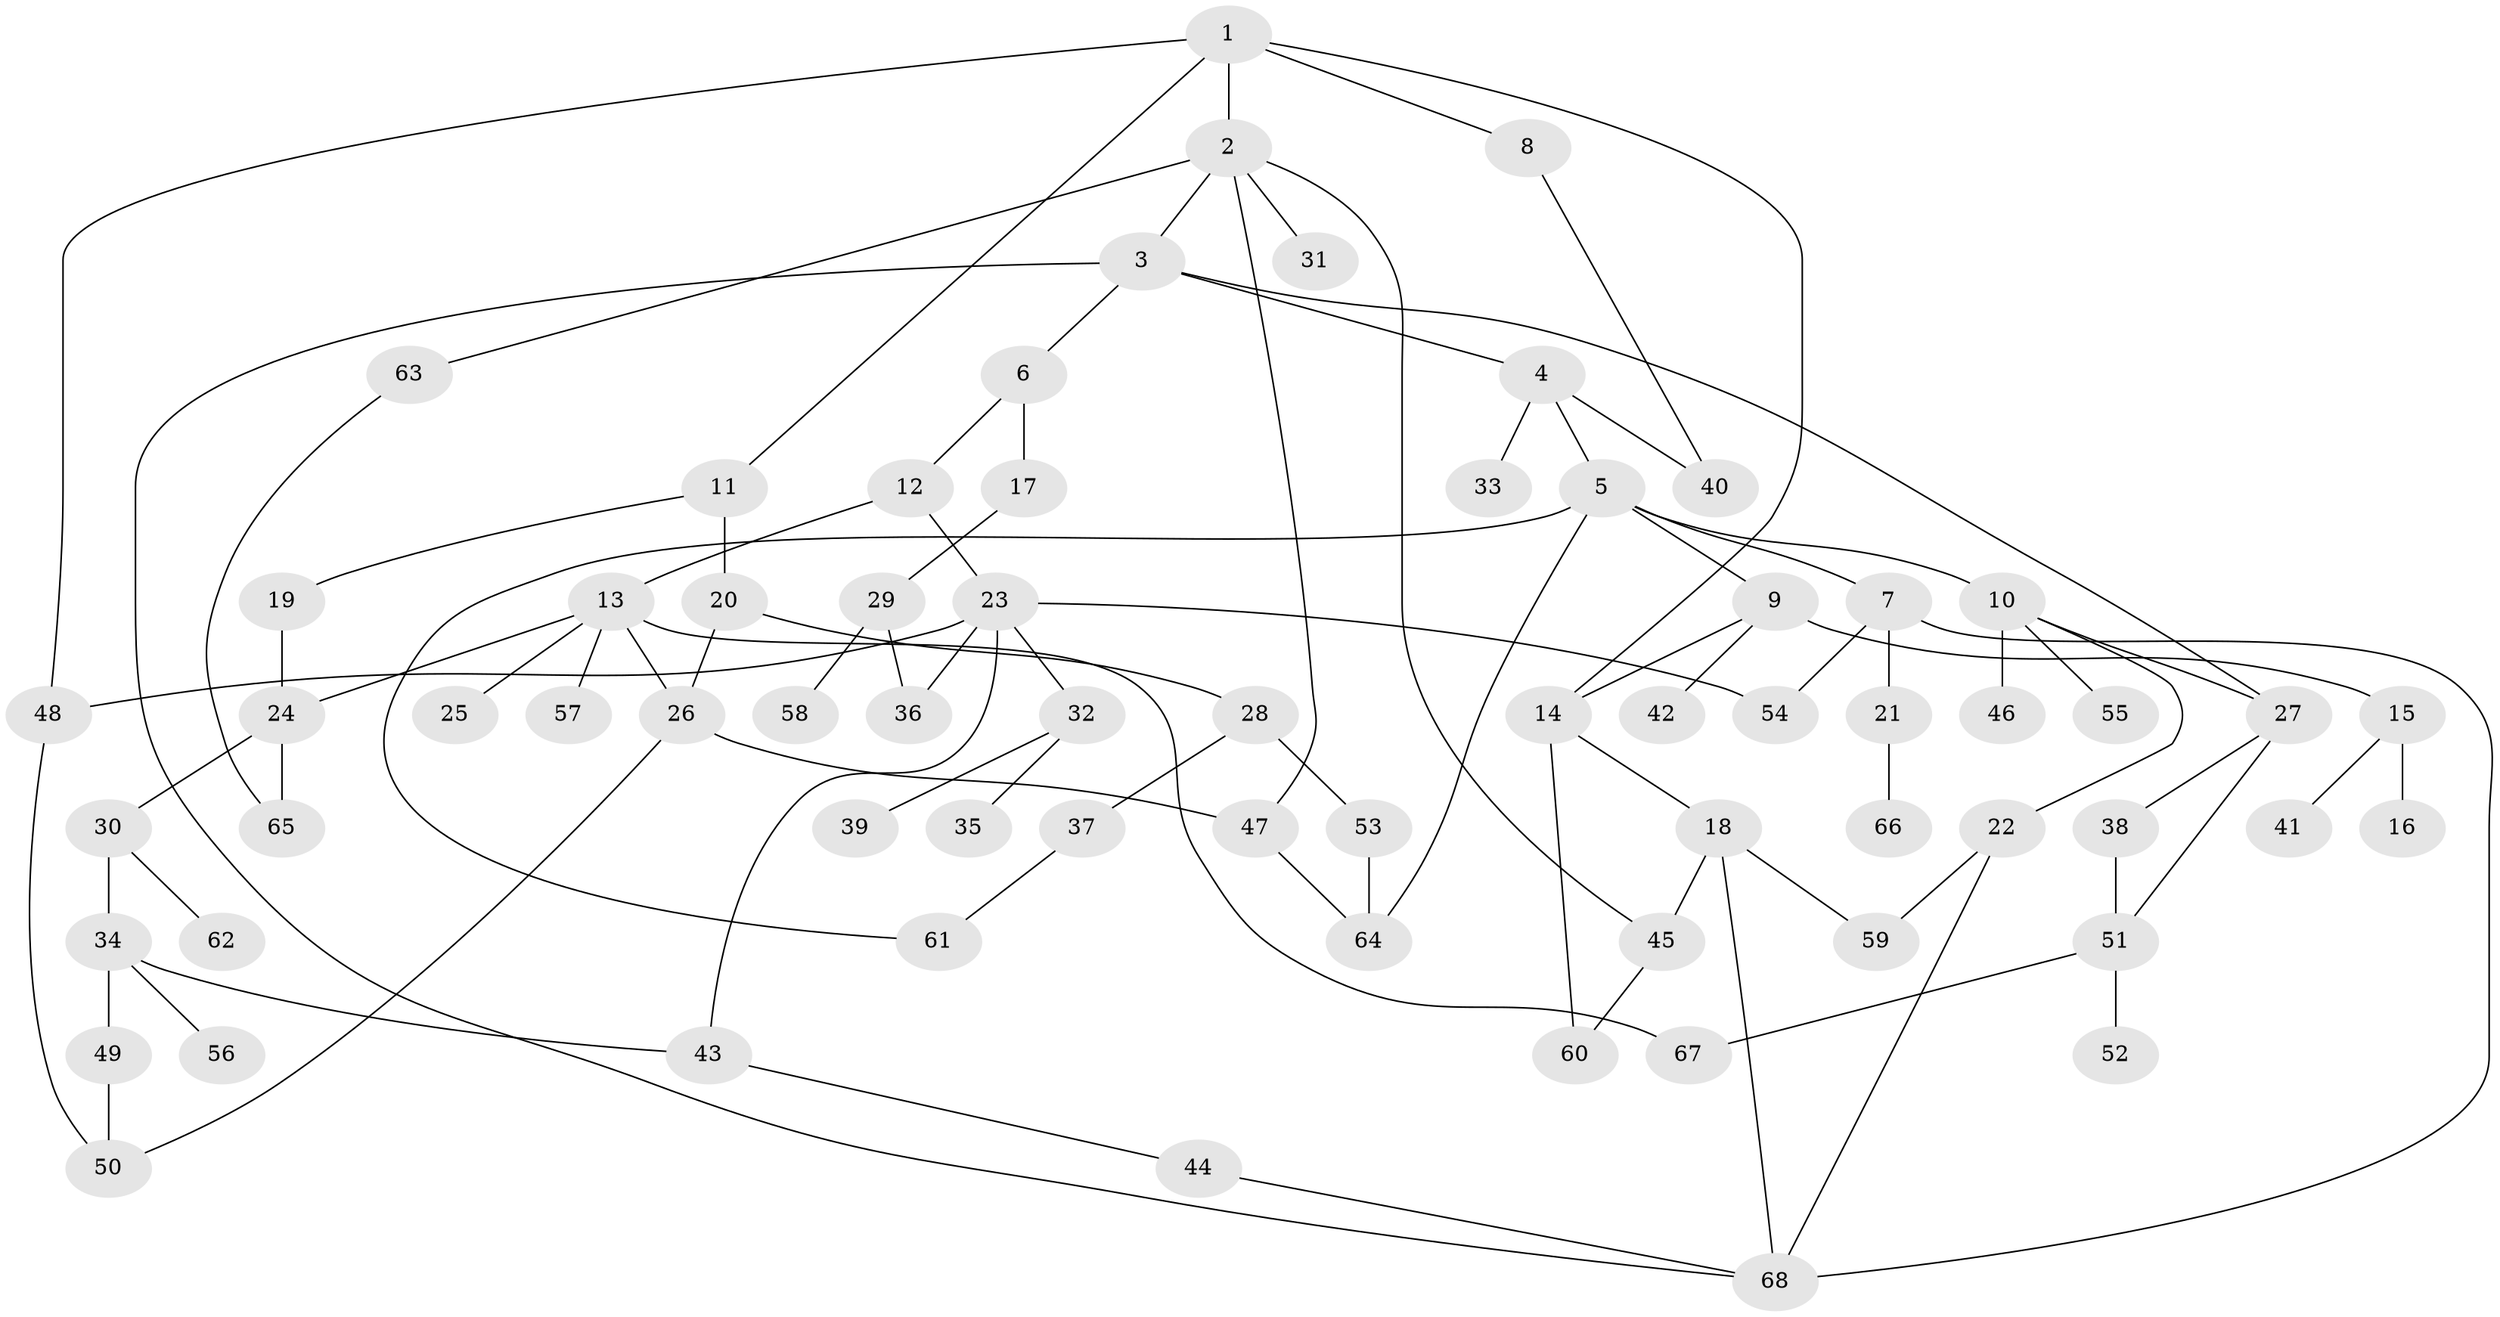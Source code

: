 // Generated by graph-tools (version 1.1) at 2025/10/02/27/25 16:10:53]
// undirected, 68 vertices, 92 edges
graph export_dot {
graph [start="1"]
  node [color=gray90,style=filled];
  1;
  2;
  3;
  4;
  5;
  6;
  7;
  8;
  9;
  10;
  11;
  12;
  13;
  14;
  15;
  16;
  17;
  18;
  19;
  20;
  21;
  22;
  23;
  24;
  25;
  26;
  27;
  28;
  29;
  30;
  31;
  32;
  33;
  34;
  35;
  36;
  37;
  38;
  39;
  40;
  41;
  42;
  43;
  44;
  45;
  46;
  47;
  48;
  49;
  50;
  51;
  52;
  53;
  54;
  55;
  56;
  57;
  58;
  59;
  60;
  61;
  62;
  63;
  64;
  65;
  66;
  67;
  68;
  1 -- 2;
  1 -- 8;
  1 -- 11;
  1 -- 14;
  1 -- 48;
  2 -- 3;
  2 -- 31;
  2 -- 45;
  2 -- 63;
  2 -- 47;
  3 -- 4;
  3 -- 6;
  3 -- 27;
  3 -- 68;
  4 -- 5;
  4 -- 33;
  4 -- 40;
  5 -- 7;
  5 -- 9;
  5 -- 10;
  5 -- 61;
  5 -- 64;
  6 -- 12;
  6 -- 17;
  7 -- 21;
  7 -- 54;
  7 -- 68;
  8 -- 40;
  9 -- 15;
  9 -- 42;
  9 -- 14;
  10 -- 22;
  10 -- 27;
  10 -- 46;
  10 -- 55;
  11 -- 19;
  11 -- 20;
  12 -- 13;
  12 -- 23;
  13 -- 25;
  13 -- 57;
  13 -- 67;
  13 -- 24;
  13 -- 26;
  14 -- 18;
  14 -- 60;
  15 -- 16;
  15 -- 41;
  17 -- 29;
  18 -- 59;
  18 -- 45;
  18 -- 68;
  19 -- 24;
  20 -- 26;
  20 -- 28;
  21 -- 66;
  22 -- 68;
  22 -- 59;
  23 -- 32;
  23 -- 48;
  23 -- 54;
  23 -- 43;
  23 -- 36;
  24 -- 30;
  24 -- 65;
  26 -- 47;
  26 -- 50;
  27 -- 38;
  27 -- 51;
  28 -- 37;
  28 -- 53;
  29 -- 36;
  29 -- 58;
  30 -- 34;
  30 -- 62;
  32 -- 35;
  32 -- 39;
  34 -- 43;
  34 -- 49;
  34 -- 56;
  37 -- 61;
  38 -- 51;
  43 -- 44;
  44 -- 68;
  45 -- 60;
  47 -- 64;
  48 -- 50;
  49 -- 50;
  51 -- 52;
  51 -- 67;
  53 -- 64;
  63 -- 65;
}
